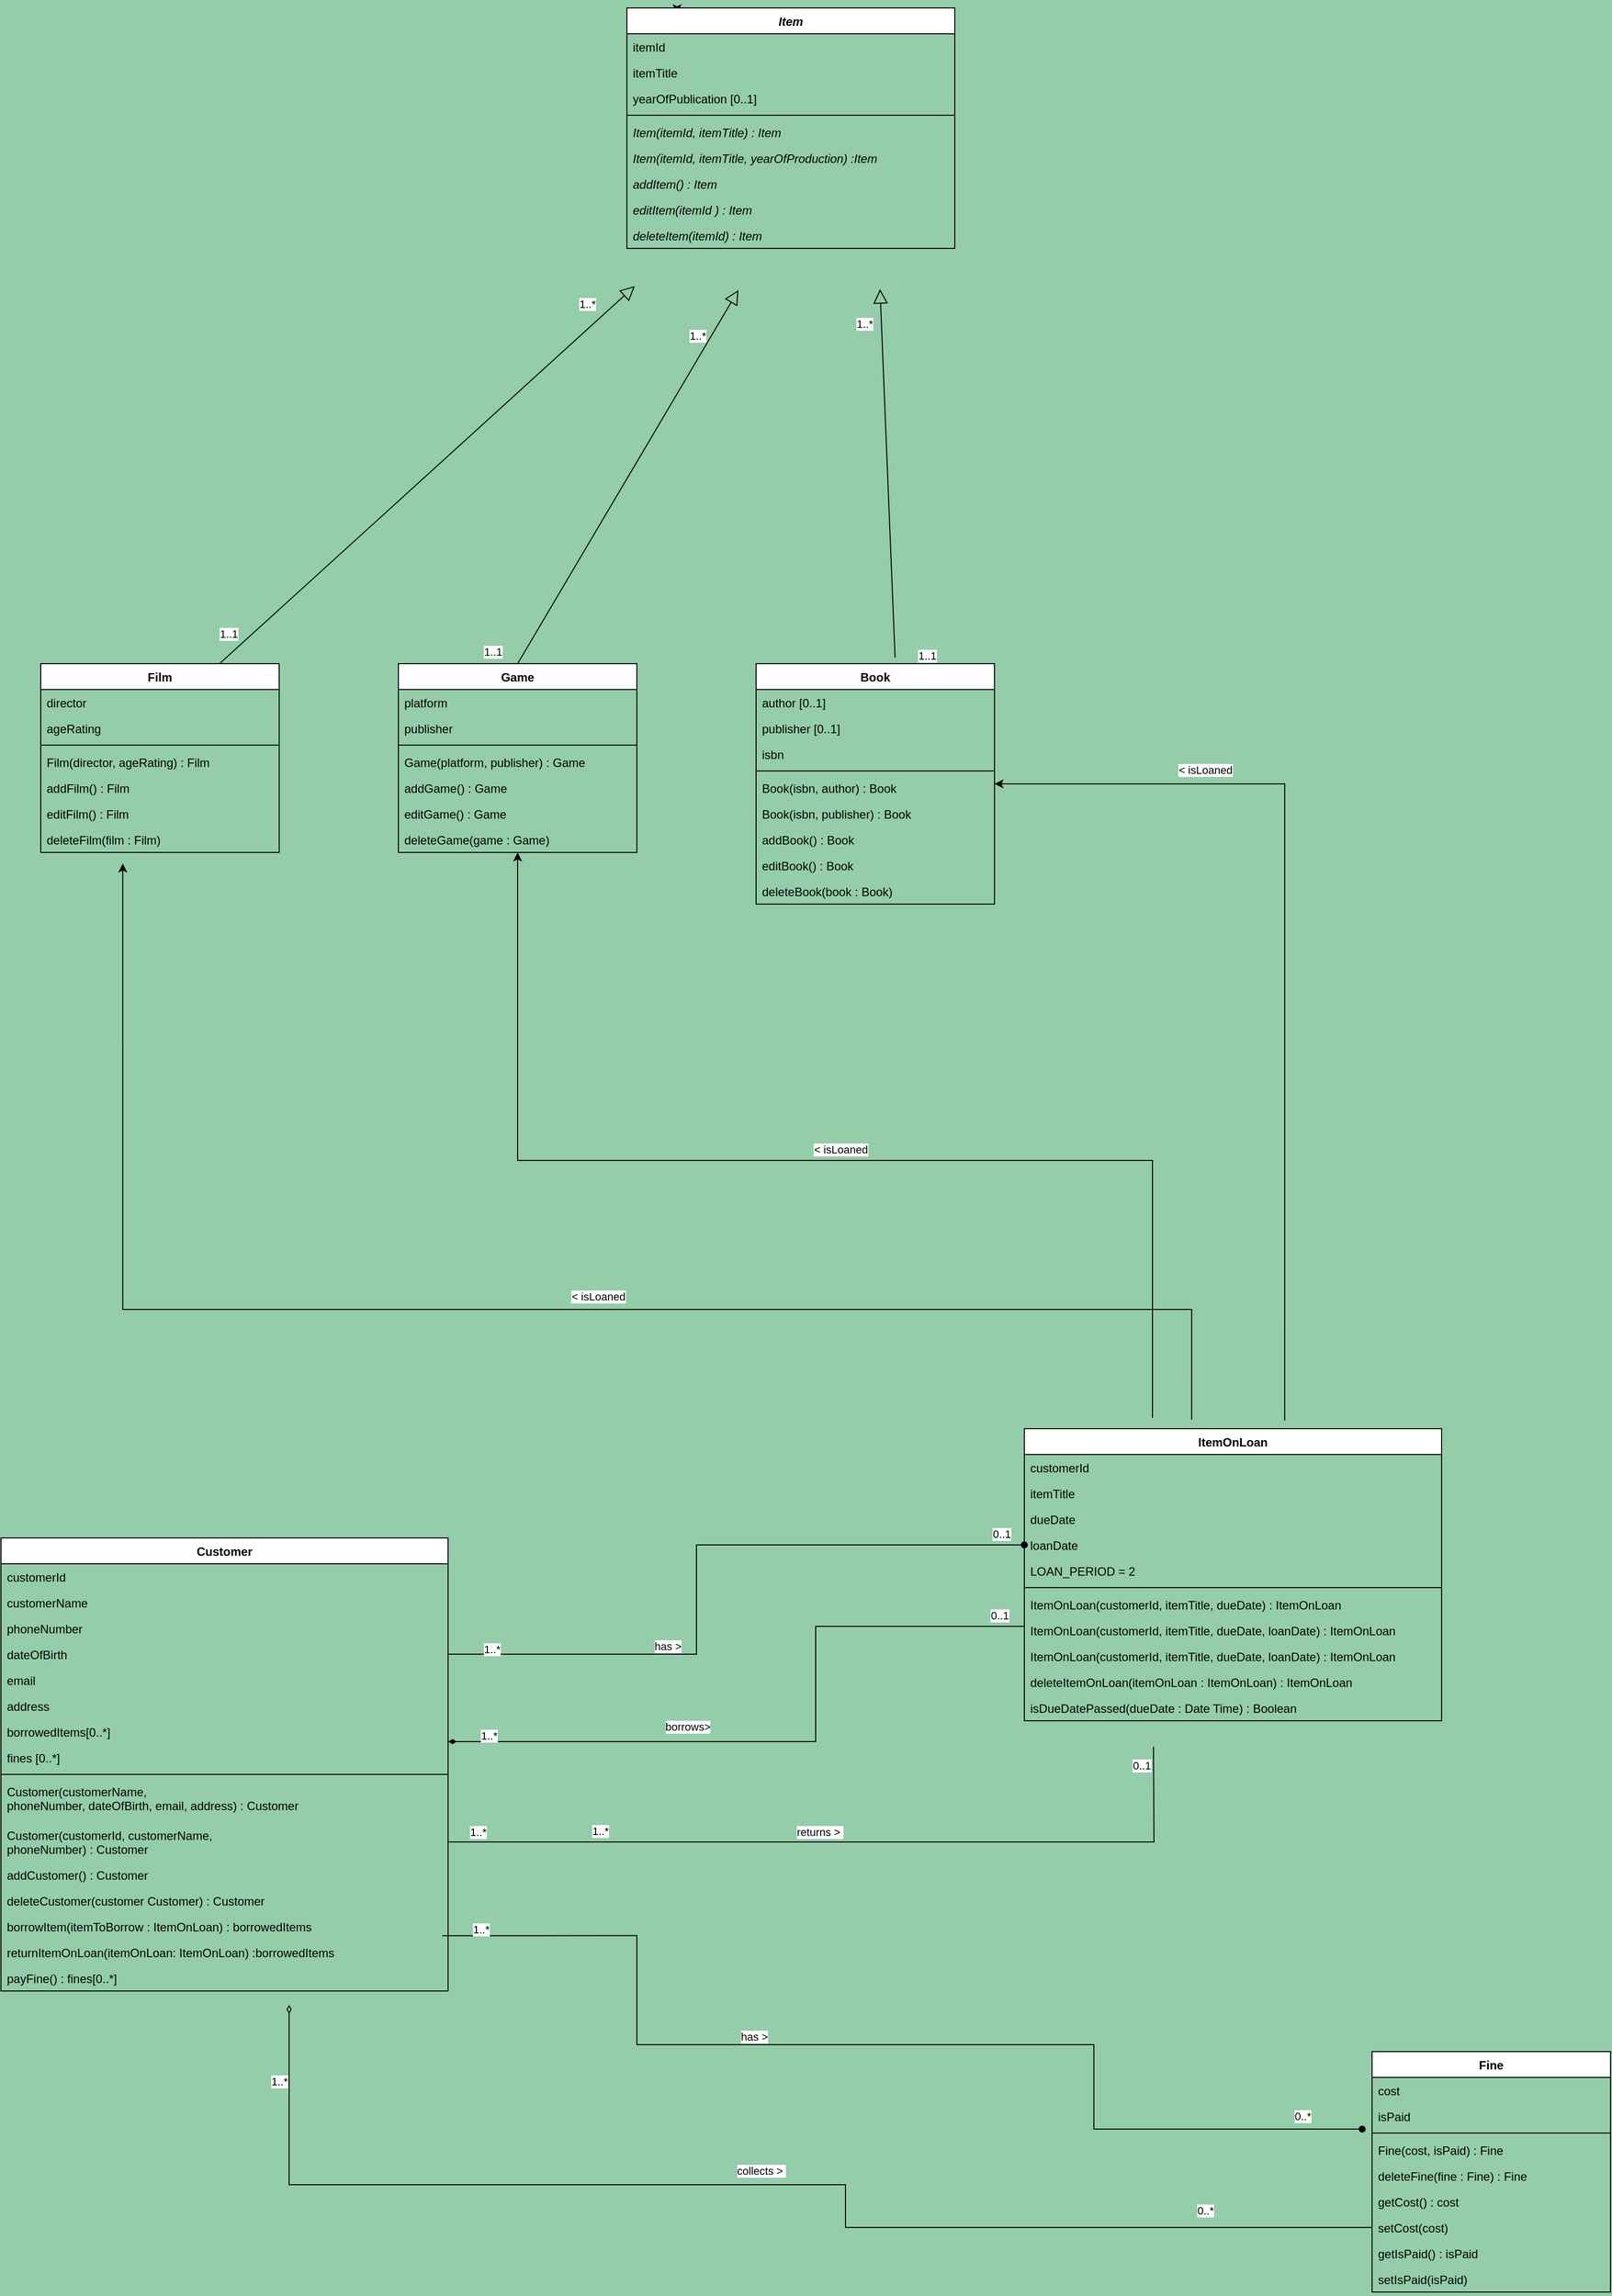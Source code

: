 <mxfile version="13.8.0" type="github"><diagram id="C5RBs43oDa-KdzZeNtuy" name="Page-1"><mxGraphModel dx="2619" dy="4323" grid="1" gridSize="10" guides="1" tooltips="1" connect="1" arrows="1" fold="1" page="1" pageScale="1" pageWidth="1169" pageHeight="827" background="#95CCA9" math="0" shadow="0"><root><mxCell id="WIyWlLk6GJQsqaUBKTNV-0"/><mxCell id="WIyWlLk6GJQsqaUBKTNV-1" parent="WIyWlLk6GJQsqaUBKTNV-0"/><mxCell id="OOa8Zx6JFRRjNTfHdb-P-46" style="edgeStyle=orthogonalEdgeStyle;rounded=0;orthogonalLoop=1;jettySize=auto;html=1;exitX=0.25;exitY=0;exitDx=0;exitDy=0;entryX=0.153;entryY=0.022;entryDx=0;entryDy=0;entryPerimeter=0;" parent="WIyWlLk6GJQsqaUBKTNV-1" source="OOa8Zx6JFRRjNTfHdb-P-38" target="OOa8Zx6JFRRjNTfHdb-P-38" edge="1"><mxGeometry relative="1" as="geometry"/></mxCell><mxCell id="OOa8Zx6JFRRjNTfHdb-P-123" style="edgeStyle=orthogonalEdgeStyle;rounded=0;orthogonalLoop=1;jettySize=auto;html=1;startArrow=none;startFill=0;endArrow=diamondThin;endFill=1;" parent="WIyWlLk6GJQsqaUBKTNV-1" source="OOa8Zx6JFRRjNTfHdb-P-61" edge="1"><mxGeometry relative="1" as="geometry"><Array as="points"><mxPoint x="-180" y="-1191"/><mxPoint x="-180" y="-1075"/></Array><mxPoint x="-550" y="-1075" as="targetPoint"/></mxGeometry></mxCell><mxCell id="OOa8Zx6JFRRjNTfHdb-P-129" value="1..*" style="edgeLabel;html=1;align=center;verticalAlign=middle;resizable=0;points=[];" parent="OOa8Zx6JFRRjNTfHdb-P-123" vertex="1" connectable="0"><mxGeometry x="0.882" y="-6" relative="1" as="geometry"><mxPoint as="offset"/></mxGeometry></mxCell><mxCell id="S5NBLpRcLbp1XvmpKD1v-24" value="borrows&amp;gt;" style="edgeLabel;html=1;align=center;verticalAlign=middle;resizable=0;points=[];" parent="OOa8Zx6JFRRjNTfHdb-P-123" vertex="1" connectable="0"><mxGeometry x="0.252" y="-15" relative="1" as="geometry"><mxPoint x="-20" as="offset"/></mxGeometry></mxCell><mxCell id="reEjAdABZrWmajp2sIy9-5" value="0..1" style="edgeLabel;html=1;align=center;verticalAlign=middle;resizable=0;points=[];" parent="OOa8Zx6JFRRjNTfHdb-P-123" vertex="1" connectable="0"><mxGeometry x="-0.931" y="-11" relative="1" as="geometry"><mxPoint x="-1" as="offset"/></mxGeometry></mxCell><mxCell id="OOa8Zx6JFRRjNTfHdb-P-124" style="edgeStyle=orthogonalEdgeStyle;rounded=0;orthogonalLoop=1;jettySize=auto;html=1;startArrow=none;startFill=0;endArrow=diamondThin;endFill=0;exitX=0;exitY=0.5;exitDx=0;exitDy=0;" parent="WIyWlLk6GJQsqaUBKTNV-1" edge="1"><mxGeometry relative="1" as="geometry"><Array as="points"><mxPoint x="-150" y="-586"/><mxPoint x="-150" y="-629"/></Array><mxPoint x="380" y="-586.0" as="sourcePoint"/><mxPoint x="-710" y="-810" as="targetPoint"/></mxGeometry></mxCell><mxCell id="OOa8Zx6JFRRjNTfHdb-P-125" value="0..*" style="edgeLabel;html=1;align=center;verticalAlign=middle;resizable=0;points=[];" parent="OOa8Zx6JFRRjNTfHdb-P-124" vertex="1" connectable="0"><mxGeometry x="-0.194" y="-117" relative="1" as="geometry"><mxPoint x="361.67" y="100" as="offset"/></mxGeometry></mxCell><mxCell id="OOa8Zx6JFRRjNTfHdb-P-130" value="1..*" style="edgeLabel;html=1;align=center;verticalAlign=middle;resizable=0;points=[];" parent="OOa8Zx6JFRRjNTfHdb-P-124" vertex="1" connectable="0"><mxGeometry x="0.868" y="-5" relative="1" as="geometry"><mxPoint x="-15" y="-10.14" as="offset"/></mxGeometry></mxCell><mxCell id="3IWa1ClItNDrsiEhTsQV-49" value="collects &amp;gt;&amp;nbsp;" style="edgeLabel;html=1;align=center;verticalAlign=middle;resizable=0;points=[];" parent="OOa8Zx6JFRRjNTfHdb-P-124" vertex="1" connectable="0"><mxGeometry x="0.045" y="-9" relative="1" as="geometry"><mxPoint x="28.57" y="-5" as="offset"/></mxGeometry></mxCell><mxCell id="OOa8Zx6JFRRjNTfHdb-P-164" style="edgeStyle=orthogonalEdgeStyle;rounded=0;orthogonalLoop=1;jettySize=auto;html=1;startArrow=oval;startFill=1;endArrow=none;endFill=0;" parent="WIyWlLk6GJQsqaUBKTNV-1" source="OOa8Zx6JFRRjNTfHdb-P-32" edge="1"><mxGeometry relative="1" as="geometry"><mxPoint x="-550" y="-1163" as="targetPoint"/><Array as="points"><mxPoint x="-300" y="-1273"/><mxPoint x="-300" y="-1163"/></Array></mxGeometry></mxCell><mxCell id="OOa8Zx6JFRRjNTfHdb-P-169" value="1..*" style="edgeLabel;html=1;align=center;verticalAlign=middle;resizable=0;points=[];" parent="OOa8Zx6JFRRjNTfHdb-P-164" vertex="1" connectable="0"><mxGeometry x="0.869" y="-5" relative="1" as="geometry"><mxPoint x="-1" as="offset"/></mxGeometry></mxCell><mxCell id="3IWa1ClItNDrsiEhTsQV-50" value="has &amp;gt;" style="edgeLabel;html=1;align=center;verticalAlign=middle;resizable=0;points=[];" parent="OOa8Zx6JFRRjNTfHdb-P-164" vertex="1" connectable="0"><mxGeometry x="0.36" y="-8" relative="1" as="geometry"><mxPoint as="offset"/></mxGeometry></mxCell><mxCell id="reEjAdABZrWmajp2sIy9-6" value="0..1" style="edgeLabel;html=1;align=center;verticalAlign=middle;resizable=0;points=[];" parent="OOa8Zx6JFRRjNTfHdb-P-164" vertex="1" connectable="0"><mxGeometry x="-0.935" y="-11" relative="1" as="geometry"><mxPoint x="-1" as="offset"/></mxGeometry></mxCell><mxCell id="OOa8Zx6JFRRjNTfHdb-P-166" style="edgeStyle=orthogonalEdgeStyle;rounded=0;orthogonalLoop=1;jettySize=auto;html=1;startArrow=oval;startFill=1;endArrow=none;endFill=0;entryX=0.987;entryY=-0.141;entryDx=0;entryDy=0;entryPerimeter=0;" parent="WIyWlLk6GJQsqaUBKTNV-1" edge="1" target="OOa8Zx6JFRRjNTfHdb-P-174"><mxGeometry relative="1" as="geometry"><mxPoint x="-550" y="-820" as="targetPoint"/><Array as="points"><mxPoint x="100" y="-685"/><mxPoint x="100" y="-770"/><mxPoint x="-360" y="-770"/><mxPoint x="-360" y="-880"/></Array><mxPoint x="370" y="-685" as="sourcePoint"/></mxGeometry></mxCell><mxCell id="OOa8Zx6JFRRjNTfHdb-P-167" value="0..*" style="edgeLabel;html=1;align=center;verticalAlign=middle;resizable=0;points=[];" parent="OOa8Zx6JFRRjNTfHdb-P-166" vertex="1" connectable="0"><mxGeometry x="-0.742" y="-3" relative="1" as="geometry"><mxPoint x="84.29" y="-10" as="offset"/></mxGeometry></mxCell><mxCell id="OOa8Zx6JFRRjNTfHdb-P-168" value="1..*" style="edgeLabel;html=1;align=center;verticalAlign=middle;resizable=0;points=[];" parent="OOa8Zx6JFRRjNTfHdb-P-166" vertex="1" connectable="0"><mxGeometry x="0.93" y="-7" relative="1" as="geometry"><mxPoint as="offset"/></mxGeometry></mxCell><mxCell id="3IWa1ClItNDrsiEhTsQV-48" value="has &amp;gt;" style="edgeLabel;html=1;align=center;verticalAlign=middle;resizable=0;points=[];" parent="OOa8Zx6JFRRjNTfHdb-P-166" vertex="1" connectable="0"><mxGeometry x="0.247" y="-8" relative="1" as="geometry"><mxPoint x="1" as="offset"/></mxGeometry></mxCell><mxCell id="S5NBLpRcLbp1XvmpKD1v-16" style="edgeStyle=orthogonalEdgeStyle;rounded=0;orthogonalLoop=1;jettySize=auto;html=1;entryX=0.624;entryY=-0.028;entryDx=0;entryDy=0;entryPerimeter=0;startArrow=classic;startFill=1;endArrow=none;endFill=0;" parent="WIyWlLk6GJQsqaUBKTNV-1" source="OOa8Zx6JFRRjNTfHdb-P-48" target="OOa8Zx6JFRRjNTfHdb-P-61" edge="1"><mxGeometry relative="1" as="geometry"/></mxCell><mxCell id="S5NBLpRcLbp1XvmpKD1v-23" value="&amp;lt; isLoaned" style="edgeLabel;html=1;align=center;verticalAlign=middle;resizable=0;points=[];" parent="S5NBLpRcLbp1XvmpKD1v-16" vertex="1" connectable="0"><mxGeometry x="-0.544" y="14" relative="1" as="geometry"><mxPoint x="-1" as="offset"/></mxGeometry></mxCell><mxCell id="OOa8Zx6JFRRjNTfHdb-P-48" value="Book" style="swimlane;fontStyle=1;align=center;verticalAlign=top;childLayout=stackLayout;horizontal=1;startSize=26;horizontalStack=0;resizeParent=1;resizeParentMax=0;resizeLast=0;collapsible=1;marginBottom=0;" parent="WIyWlLk6GJQsqaUBKTNV-1" vertex="1"><mxGeometry x="-240" y="-2160" width="240" height="242" as="geometry"/></mxCell><mxCell id="OOa8Zx6JFRRjNTfHdb-P-8" value="author [0..1]" style="text;strokeColor=none;fillColor=none;align=left;verticalAlign=top;spacingLeft=4;spacingRight=4;overflow=hidden;rotatable=0;points=[[0,0.5],[1,0.5]];portConstraint=eastwest;" parent="OOa8Zx6JFRRjNTfHdb-P-48" vertex="1"><mxGeometry y="26" width="240" height="26" as="geometry"/></mxCell><mxCell id="OOa8Zx6JFRRjNTfHdb-P-10" value="publisher [0..1]" style="text;strokeColor=none;fillColor=none;align=left;verticalAlign=top;spacingLeft=4;spacingRight=4;overflow=hidden;rotatable=0;points=[[0,0.5],[1,0.5]];portConstraint=eastwest;" parent="OOa8Zx6JFRRjNTfHdb-P-48" vertex="1"><mxGeometry y="52" width="240" height="26" as="geometry"/></mxCell><mxCell id="OOa8Zx6JFRRjNTfHdb-P-9" value="isbn" style="text;strokeColor=none;fillColor=none;align=left;verticalAlign=top;spacingLeft=4;spacingRight=4;overflow=hidden;rotatable=0;points=[[0,0.5],[1,0.5]];portConstraint=eastwest;" parent="OOa8Zx6JFRRjNTfHdb-P-48" vertex="1"><mxGeometry y="78" width="240" height="26" as="geometry"/></mxCell><mxCell id="OOa8Zx6JFRRjNTfHdb-P-50" value="" style="line;strokeWidth=1;fillColor=none;align=left;verticalAlign=middle;spacingTop=-1;spacingLeft=3;spacingRight=3;rotatable=0;labelPosition=right;points=[];portConstraint=eastwest;" parent="OOa8Zx6JFRRjNTfHdb-P-48" vertex="1"><mxGeometry y="104" width="240" height="8" as="geometry"/></mxCell><mxCell id="OOa8Zx6JFRRjNTfHdb-P-150" value="Book(isbn, author) : Book" style="text;strokeColor=none;fillColor=none;align=left;verticalAlign=top;spacingLeft=4;spacingRight=4;overflow=hidden;rotatable=0;points=[[0,0.5],[1,0.5]];portConstraint=eastwest;" parent="OOa8Zx6JFRRjNTfHdb-P-48" vertex="1"><mxGeometry y="112" width="240" height="26" as="geometry"/></mxCell><mxCell id="OOa8Zx6JFRRjNTfHdb-P-151" value="Book(isbn, publisher) : Book" style="text;strokeColor=none;fillColor=none;align=left;verticalAlign=top;spacingLeft=4;spacingRight=4;overflow=hidden;rotatable=0;points=[[0,0.5],[1,0.5]];portConstraint=eastwest;" parent="OOa8Zx6JFRRjNTfHdb-P-48" vertex="1"><mxGeometry y="138" width="240" height="26" as="geometry"/></mxCell><mxCell id="t2H_Y5Kgu8AQuPbzP4-B-9" value="addBook() : Book" style="text;strokeColor=none;fillColor=none;align=left;verticalAlign=top;spacingLeft=4;spacingRight=4;overflow=hidden;rotatable=0;points=[[0,0.5],[1,0.5]];portConstraint=eastwest;" parent="OOa8Zx6JFRRjNTfHdb-P-48" vertex="1"><mxGeometry y="164" width="240" height="26" as="geometry"/></mxCell><mxCell id="t2H_Y5Kgu8AQuPbzP4-B-6" value="editBook() : Book" style="text;strokeColor=none;fillColor=none;align=left;verticalAlign=top;spacingLeft=4;spacingRight=4;overflow=hidden;rotatable=0;points=[[0,0.5],[1,0.5]];portConstraint=eastwest;" parent="OOa8Zx6JFRRjNTfHdb-P-48" vertex="1"><mxGeometry y="190" width="240" height="26" as="geometry"/></mxCell><mxCell id="t2H_Y5Kgu8AQuPbzP4-B-8" value="deleteBook(book : Book)" style="text;strokeColor=none;fillColor=none;align=left;verticalAlign=top;spacingLeft=4;spacingRight=4;overflow=hidden;rotatable=0;points=[[0,0.5],[1,0.5]];portConstraint=eastwest;" parent="OOa8Zx6JFRRjNTfHdb-P-48" vertex="1"><mxGeometry y="216" width="240" height="26" as="geometry"/></mxCell><mxCell id="S5NBLpRcLbp1XvmpKD1v-15" style="edgeStyle=orthogonalEdgeStyle;rounded=0;orthogonalLoop=1;jettySize=auto;html=1;startArrow=classic;startFill=1;endArrow=none;endFill=0;" parent="WIyWlLk6GJQsqaUBKTNV-1" source="OOa8Zx6JFRRjNTfHdb-P-53" edge="1"><mxGeometry relative="1" as="geometry"><mxPoint x="159" y="-1401" as="targetPoint"/><Array as="points"><mxPoint x="-480" y="-1660"/><mxPoint x="159" y="-1660"/></Array></mxGeometry></mxCell><mxCell id="S5NBLpRcLbp1XvmpKD1v-22" value="&amp;lt; isLoaned" style="edgeLabel;html=1;align=center;verticalAlign=middle;resizable=0;points=[];" parent="S5NBLpRcLbp1XvmpKD1v-15" vertex="1" connectable="0"><mxGeometry x="0.053" y="11" relative="1" as="geometry"><mxPoint x="-1" as="offset"/></mxGeometry></mxCell><mxCell id="OOa8Zx6JFRRjNTfHdb-P-53" value="Game" style="swimlane;fontStyle=1;align=center;verticalAlign=top;childLayout=stackLayout;horizontal=1;startSize=26;horizontalStack=0;resizeParent=1;resizeParentMax=0;resizeLast=0;collapsible=1;marginBottom=0;" parent="WIyWlLk6GJQsqaUBKTNV-1" vertex="1"><mxGeometry x="-600" y="-2160" width="240" height="190" as="geometry"/></mxCell><mxCell id="OOa8Zx6JFRRjNTfHdb-P-12" value="platform" style="text;strokeColor=none;fillColor=none;align=left;verticalAlign=top;spacingLeft=4;spacingRight=4;overflow=hidden;rotatable=0;points=[[0,0.5],[1,0.5]];portConstraint=eastwest;" parent="OOa8Zx6JFRRjNTfHdb-P-53" vertex="1"><mxGeometry y="26" width="240" height="26" as="geometry"/></mxCell><mxCell id="OOa8Zx6JFRRjNTfHdb-P-13" value="publisher" style="text;strokeColor=none;fillColor=none;align=left;verticalAlign=top;spacingLeft=4;spacingRight=4;overflow=hidden;rotatable=0;points=[[0,0.5],[1,0.5]];portConstraint=eastwest;" parent="OOa8Zx6JFRRjNTfHdb-P-53" vertex="1"><mxGeometry y="52" width="240" height="26" as="geometry"/></mxCell><mxCell id="OOa8Zx6JFRRjNTfHdb-P-55" value="" style="line;strokeWidth=1;fillColor=none;align=left;verticalAlign=middle;spacingTop=-1;spacingLeft=3;spacingRight=3;rotatable=0;labelPosition=right;points=[];portConstraint=eastwest;" parent="OOa8Zx6JFRRjNTfHdb-P-53" vertex="1"><mxGeometry y="78" width="240" height="8" as="geometry"/></mxCell><mxCell id="OOa8Zx6JFRRjNTfHdb-P-152" value="Game(platform, publisher) : Game" style="text;strokeColor=none;fillColor=none;align=left;verticalAlign=top;spacingLeft=4;spacingRight=4;overflow=hidden;rotatable=0;points=[[0,0.5],[1,0.5]];portConstraint=eastwest;" parent="OOa8Zx6JFRRjNTfHdb-P-53" vertex="1"><mxGeometry y="86" width="240" height="26" as="geometry"/></mxCell><mxCell id="t2H_Y5Kgu8AQuPbzP4-B-12" value="addGame() : Game" style="text;strokeColor=none;fillColor=none;align=left;verticalAlign=top;spacingLeft=4;spacingRight=4;overflow=hidden;rotatable=0;points=[[0,0.5],[1,0.5]];portConstraint=eastwest;" parent="OOa8Zx6JFRRjNTfHdb-P-53" vertex="1"><mxGeometry y="112" width="240" height="26" as="geometry"/></mxCell><mxCell id="t2H_Y5Kgu8AQuPbzP4-B-11" value="editGame() : Game" style="text;strokeColor=none;fillColor=none;align=left;verticalAlign=top;spacingLeft=4;spacingRight=4;overflow=hidden;rotatable=0;points=[[0,0.5],[1,0.5]];portConstraint=eastwest;" parent="OOa8Zx6JFRRjNTfHdb-P-53" vertex="1"><mxGeometry y="138" width="240" height="26" as="geometry"/></mxCell><mxCell id="3IWa1ClItNDrsiEhTsQV-0" value="deleteGame(game : Game)" style="text;strokeColor=none;fillColor=none;align=left;verticalAlign=top;spacingLeft=4;spacingRight=4;overflow=hidden;rotatable=0;points=[[0,0.5],[1,0.5]];portConstraint=eastwest;" parent="OOa8Zx6JFRRjNTfHdb-P-53" vertex="1"><mxGeometry y="164" width="240" height="26" as="geometry"/></mxCell><mxCell id="OOa8Zx6JFRRjNTfHdb-P-57" value="Film" style="swimlane;fontStyle=1;align=center;verticalAlign=top;childLayout=stackLayout;horizontal=1;startSize=26;horizontalStack=0;resizeParent=1;resizeParentMax=0;resizeLast=0;collapsible=1;marginBottom=0;" parent="WIyWlLk6GJQsqaUBKTNV-1" vertex="1"><mxGeometry x="-960" y="-2160" width="240" height="190" as="geometry"/></mxCell><mxCell id="OOa8Zx6JFRRjNTfHdb-P-17" value="director" style="text;strokeColor=none;fillColor=none;align=left;verticalAlign=top;spacingLeft=4;spacingRight=4;overflow=hidden;rotatable=0;points=[[0,0.5],[1,0.5]];portConstraint=eastwest;" parent="OOa8Zx6JFRRjNTfHdb-P-57" vertex="1"><mxGeometry y="26" width="240" height="26" as="geometry"/></mxCell><mxCell id="OOa8Zx6JFRRjNTfHdb-P-16" value="ageRating" style="text;strokeColor=none;fillColor=none;align=left;verticalAlign=top;spacingLeft=4;spacingRight=4;overflow=hidden;rotatable=0;points=[[0,0.5],[1,0.5]];portConstraint=eastwest;" parent="OOa8Zx6JFRRjNTfHdb-P-57" vertex="1"><mxGeometry y="52" width="240" height="26" as="geometry"/></mxCell><mxCell id="OOa8Zx6JFRRjNTfHdb-P-59" value="" style="line;strokeWidth=1;fillColor=none;align=left;verticalAlign=middle;spacingTop=-1;spacingLeft=3;spacingRight=3;rotatable=0;labelPosition=right;points=[];portConstraint=eastwest;" parent="OOa8Zx6JFRRjNTfHdb-P-57" vertex="1"><mxGeometry y="78" width="240" height="8" as="geometry"/></mxCell><mxCell id="OOa8Zx6JFRRjNTfHdb-P-153" value="Film(director, ageRating) : Film" style="text;strokeColor=none;fillColor=none;align=left;verticalAlign=top;spacingLeft=4;spacingRight=4;overflow=hidden;rotatable=0;points=[[0,0.5],[1,0.5]];portConstraint=eastwest;" parent="OOa8Zx6JFRRjNTfHdb-P-57" vertex="1"><mxGeometry y="86" width="240" height="26" as="geometry"/></mxCell><mxCell id="t2H_Y5Kgu8AQuPbzP4-B-14" value="addFilm() : Film" style="text;strokeColor=none;fillColor=none;align=left;verticalAlign=top;spacingLeft=4;spacingRight=4;overflow=hidden;rotatable=0;points=[[0,0.5],[1,0.5]];portConstraint=eastwest;" parent="OOa8Zx6JFRRjNTfHdb-P-57" vertex="1"><mxGeometry y="112" width="240" height="26" as="geometry"/></mxCell><mxCell id="t2H_Y5Kgu8AQuPbzP4-B-13" value="editFilm() : Film" style="text;strokeColor=none;fillColor=none;align=left;verticalAlign=top;spacingLeft=4;spacingRight=4;overflow=hidden;rotatable=0;points=[[0,0.5],[1,0.5]];portConstraint=eastwest;" parent="OOa8Zx6JFRRjNTfHdb-P-57" vertex="1"><mxGeometry y="138" width="240" height="26" as="geometry"/></mxCell><mxCell id="t2H_Y5Kgu8AQuPbzP4-B-10" value="deleteFilm(film : Film)" style="text;strokeColor=none;fillColor=none;align=left;verticalAlign=top;spacingLeft=4;spacingRight=4;overflow=hidden;rotatable=0;points=[[0,0.5],[1,0.5]];portConstraint=eastwest;" parent="OOa8Zx6JFRRjNTfHdb-P-57" vertex="1"><mxGeometry y="164" width="240" height="26" as="geometry"/></mxCell><mxCell id="3IWa1ClItNDrsiEhTsQV-11" value="1..1" style="edgeLabel;html=1;align=center;verticalAlign=middle;resizable=0;points=[];" parent="WIyWlLk6GJQsqaUBKTNV-1" vertex="1" connectable="0"><mxGeometry x="-844" y="-2166.667" as="geometry"><mxPoint x="339" y="-6" as="offset"/></mxGeometry></mxCell><mxCell id="3IWa1ClItNDrsiEhTsQV-12" value="1..1" style="edgeLabel;html=1;align=center;verticalAlign=middle;resizable=0;points=[];" parent="WIyWlLk6GJQsqaUBKTNV-1" vertex="1" connectable="0"><mxGeometry x="-834" y="-2156.667" as="geometry"><mxPoint x="766" y="-12" as="offset"/></mxGeometry></mxCell><mxCell id="OOa8Zx6JFRRjNTfHdb-P-38" value="Item" style="swimlane;fontStyle=3;align=center;verticalAlign=top;childLayout=stackLayout;horizontal=1;startSize=26;horizontalStack=0;resizeParent=1;resizeParentMax=0;resizeLast=0;collapsible=1;marginBottom=0;" parent="WIyWlLk6GJQsqaUBKTNV-1" vertex="1"><mxGeometry x="-370" y="-2820" width="330" height="242" as="geometry"/></mxCell><mxCell id="OOa8Zx6JFRRjNTfHdb-P-47" value="itemId" style="text;strokeColor=none;fillColor=none;align=left;verticalAlign=top;spacingLeft=4;spacingRight=4;overflow=hidden;rotatable=0;points=[[0,0.5],[1,0.5]];portConstraint=eastwest;" parent="OOa8Zx6JFRRjNTfHdb-P-38" vertex="1"><mxGeometry y="26" width="330" height="26" as="geometry"/></mxCell><mxCell id="OOa8Zx6JFRRjNTfHdb-P-5" value="itemTitle" style="text;strokeColor=none;fillColor=none;align=left;verticalAlign=top;spacingLeft=4;spacingRight=4;overflow=hidden;rotatable=0;points=[[0,0.5],[1,0.5]];portConstraint=eastwest;" parent="OOa8Zx6JFRRjNTfHdb-P-38" vertex="1"><mxGeometry y="52" width="330" height="26" as="geometry"/></mxCell><mxCell id="OOa8Zx6JFRRjNTfHdb-P-6" value="yearOfPublication [0..1]" style="text;strokeColor=none;fillColor=none;align=left;verticalAlign=top;spacingLeft=4;spacingRight=4;overflow=hidden;rotatable=0;points=[[0,0.5],[1,0.5]];portConstraint=eastwest;" parent="OOa8Zx6JFRRjNTfHdb-P-38" vertex="1"><mxGeometry y="78" width="330" height="26" as="geometry"/></mxCell><mxCell id="OOa8Zx6JFRRjNTfHdb-P-40" value="" style="line;strokeWidth=1;fillColor=none;align=left;verticalAlign=middle;spacingTop=-1;spacingLeft=3;spacingRight=3;rotatable=0;labelPosition=right;points=[];portConstraint=eastwest;" parent="OOa8Zx6JFRRjNTfHdb-P-38" vertex="1"><mxGeometry y="104" width="330" height="8" as="geometry"/></mxCell><mxCell id="OOa8Zx6JFRRjNTfHdb-P-149" value="Item(itemId, itemTitle) : Item" style="text;strokeColor=none;fillColor=none;align=left;verticalAlign=top;spacingLeft=4;spacingRight=4;overflow=hidden;rotatable=0;points=[[0,0.5],[1,0.5]];portConstraint=eastwest;fontStyle=2" parent="OOa8Zx6JFRRjNTfHdb-P-38" vertex="1"><mxGeometry y="112" width="330" height="26" as="geometry"/></mxCell><mxCell id="3IWa1ClItNDrsiEhTsQV-51" value="Item(itemId, itemTitle, yearOfProduction) :Item" style="text;strokeColor=none;fillColor=none;align=left;verticalAlign=top;spacingLeft=4;spacingRight=4;overflow=hidden;rotatable=0;points=[[0,0.5],[1,0.5]];portConstraint=eastwest;fontStyle=2" parent="OOa8Zx6JFRRjNTfHdb-P-38" vertex="1"><mxGeometry y="138" width="330" height="26" as="geometry"/></mxCell><mxCell id="t2H_Y5Kgu8AQuPbzP4-B-3" value="addItem() : Item" style="text;strokeColor=none;fillColor=none;align=left;verticalAlign=top;spacingLeft=4;spacingRight=4;overflow=hidden;rotatable=0;points=[[0,0.5],[1,0.5]];portConstraint=eastwest;fontStyle=2" parent="OOa8Zx6JFRRjNTfHdb-P-38" vertex="1"><mxGeometry y="164" width="330" height="26" as="geometry"/></mxCell><mxCell id="t2H_Y5Kgu8AQuPbzP4-B-4" value="editItem(itemId ) : Item" style="text;strokeColor=none;fillColor=none;align=left;verticalAlign=top;spacingLeft=4;spacingRight=4;overflow=hidden;rotatable=0;points=[[0,0.5],[1,0.5]];portConstraint=eastwest;fontStyle=2" parent="OOa8Zx6JFRRjNTfHdb-P-38" vertex="1"><mxGeometry y="190" width="330" height="26" as="geometry"/></mxCell><mxCell id="OOa8Zx6JFRRjNTfHdb-P-159" value="deleteItem(itemId) : Item" style="text;strokeColor=none;fillColor=none;align=left;verticalAlign=top;spacingLeft=4;spacingRight=4;overflow=hidden;rotatable=0;points=[[0,0.5],[1,0.5]];portConstraint=eastwest;fontStyle=2" parent="OOa8Zx6JFRRjNTfHdb-P-38" vertex="1"><mxGeometry y="216" width="330" height="26" as="geometry"/></mxCell><mxCell id="3IWa1ClItNDrsiEhTsQV-39" value="" style="endArrow=block;endFill=0;endSize=12;html=1;entryX=0.024;entryY=1.462;entryDx=0;entryDy=0;entryPerimeter=0;" parent="WIyWlLk6GJQsqaUBKTNV-1" edge="1"><mxGeometry width="160" relative="1" as="geometry"><mxPoint x="-780" y="-2160" as="sourcePoint"/><mxPoint x="-362.08" y="-2539.988" as="targetPoint"/></mxGeometry></mxCell><mxCell id="3IWa1ClItNDrsiEhTsQV-40" value="1..1" style="edgeLabel;html=1;align=center;verticalAlign=middle;resizable=0;points=[];" parent="3IWa1ClItNDrsiEhTsQV-39" vertex="1" connectable="0"><mxGeometry x="-0.909" y="16" relative="1" as="geometry"><mxPoint x="1" y="-1" as="offset"/></mxGeometry></mxCell><mxCell id="S5NBLpRcLbp1XvmpKD1v-26" value="1..*" style="edgeLabel;html=1;align=center;verticalAlign=middle;resizable=0;points=[];" parent="3IWa1ClItNDrsiEhTsQV-39" vertex="1" connectable="0"><mxGeometry x="0.831" y="19" relative="1" as="geometry"><mxPoint as="offset"/></mxGeometry></mxCell><mxCell id="3IWa1ClItNDrsiEhTsQV-42" value="" style="endArrow=block;endFill=0;endSize=12;html=1;exitX=0.5;exitY=0;exitDx=0;exitDy=0;entryX=0.34;entryY=1.615;entryDx=0;entryDy=0;entryPerimeter=0;" parent="WIyWlLk6GJQsqaUBKTNV-1" source="OOa8Zx6JFRRjNTfHdb-P-53" edge="1"><mxGeometry width="160" relative="1" as="geometry"><mxPoint x="-260" y="-2130" as="sourcePoint"/><mxPoint x="-257.8" y="-2536.01" as="targetPoint"/></mxGeometry></mxCell><mxCell id="S5NBLpRcLbp1XvmpKD1v-28" value="1..*" style="edgeLabel;html=1;align=center;verticalAlign=middle;resizable=0;points=[];" parent="3IWa1ClItNDrsiEhTsQV-42" vertex="1" connectable="0"><mxGeometry x="0.723" y="12" relative="1" as="geometry"><mxPoint as="offset"/></mxGeometry></mxCell><mxCell id="3IWa1ClItNDrsiEhTsQV-43" value="" style="endArrow=block;endFill=0;endSize=12;html=1;exitX=0.583;exitY=-0.025;exitDx=0;exitDy=0;exitPerimeter=0;entryX=0.772;entryY=1.577;entryDx=0;entryDy=0;entryPerimeter=0;" parent="WIyWlLk6GJQsqaUBKTNV-1" source="OOa8Zx6JFRRjNTfHdb-P-48" edge="1"><mxGeometry width="160" relative="1" as="geometry"><mxPoint x="-260" y="-2130" as="sourcePoint"/><mxPoint x="-115.24" y="-2536.998" as="targetPoint"/></mxGeometry></mxCell><mxCell id="3IWa1ClItNDrsiEhTsQV-44" value="1..*" style="edgeLabel;html=1;align=center;verticalAlign=middle;resizable=0;points=[];" parent="3IWa1ClItNDrsiEhTsQV-43" vertex="1" connectable="0"><mxGeometry x="0.818" y="17" relative="1" as="geometry"><mxPoint as="offset"/></mxGeometry></mxCell><mxCell id="S5NBLpRcLbp1XvmpKD1v-12" style="edgeStyle=orthogonalEdgeStyle;rounded=0;orthogonalLoop=1;jettySize=auto;html=1;startArrow=none;startFill=0;endArrow=classic;endFill=1;exitX=0.401;exitY=-0.031;exitDx=0;exitDy=0;exitPerimeter=0;entryX=0.344;entryY=1.429;entryDx=0;entryDy=0;entryPerimeter=0;" parent="WIyWlLk6GJQsqaUBKTNV-1" source="OOa8Zx6JFRRjNTfHdb-P-61" edge="1" target="t2H_Y5Kgu8AQuPbzP4-B-10"><mxGeometry relative="1" as="geometry"><mxPoint x="-876" y="-1860" as="targetPoint"/><Array as="points"><mxPoint x="198" y="-1510"/><mxPoint x="-877" y="-1510"/></Array></mxGeometry></mxCell><mxCell id="S5NBLpRcLbp1XvmpKD1v-21" value="&amp;lt; isLoaned" style="edgeLabel;html=1;align=center;verticalAlign=middle;resizable=0;points=[];" parent="S5NBLpRcLbp1XvmpKD1v-12" vertex="1" connectable="0"><mxGeometry x="-0.133" y="-13" relative="1" as="geometry"><mxPoint as="offset"/></mxGeometry></mxCell><mxCell id="OOa8Zx6JFRRjNTfHdb-P-61" value="ItemOnLoan" style="swimlane;fontStyle=1;align=center;verticalAlign=top;childLayout=stackLayout;horizontal=1;startSize=26;horizontalStack=0;resizeParent=1;resizeParentMax=0;resizeLast=0;collapsible=1;marginBottom=0;" parent="WIyWlLk6GJQsqaUBKTNV-1" vertex="1"><mxGeometry x="30" y="-1390" width="420" height="294" as="geometry"/></mxCell><mxCell id="OOa8Zx6JFRRjNTfHdb-P-29" value="customerId" style="text;strokeColor=none;fillColor=none;align=left;verticalAlign=top;spacingLeft=4;spacingRight=4;overflow=hidden;rotatable=0;points=[[0,0.5],[1,0.5]];portConstraint=eastwest;" parent="OOa8Zx6JFRRjNTfHdb-P-61" vertex="1"><mxGeometry y="26" width="420" height="26" as="geometry"/></mxCell><mxCell id="OOa8Zx6JFRRjNTfHdb-P-30" value="itemTitle" style="text;strokeColor=none;fillColor=none;align=left;verticalAlign=top;spacingLeft=4;spacingRight=4;overflow=hidden;rotatable=0;points=[[0,0.5],[1,0.5]];portConstraint=eastwest;" parent="OOa8Zx6JFRRjNTfHdb-P-61" vertex="1"><mxGeometry y="52" width="420" height="26" as="geometry"/></mxCell><mxCell id="OOa8Zx6JFRRjNTfHdb-P-31" value="dueDate" style="text;strokeColor=none;fillColor=none;align=left;verticalAlign=top;spacingLeft=4;spacingRight=4;overflow=hidden;rotatable=0;points=[[0,0.5],[1,0.5]];portConstraint=eastwest;" parent="OOa8Zx6JFRRjNTfHdb-P-61" vertex="1"><mxGeometry y="78" width="420" height="26" as="geometry"/></mxCell><mxCell id="OOa8Zx6JFRRjNTfHdb-P-32" value="loanDate" style="text;strokeColor=none;fillColor=none;align=left;verticalAlign=top;spacingLeft=4;spacingRight=4;overflow=hidden;rotatable=0;points=[[0,0.5],[1,0.5]];portConstraint=eastwest;" parent="OOa8Zx6JFRRjNTfHdb-P-61" vertex="1"><mxGeometry y="104" width="420" height="26" as="geometry"/></mxCell><mxCell id="S5NBLpRcLbp1XvmpKD1v-35" value="LOAN_PERIOD = 2" style="text;strokeColor=none;fillColor=none;align=left;verticalAlign=top;spacingLeft=4;spacingRight=4;overflow=hidden;rotatable=0;points=[[0,0.5],[1,0.5]];portConstraint=eastwest;" parent="OOa8Zx6JFRRjNTfHdb-P-61" vertex="1"><mxGeometry y="130" width="420" height="26" as="geometry"/></mxCell><mxCell id="OOa8Zx6JFRRjNTfHdb-P-63" value="" style="line;strokeWidth=1;fillColor=none;align=left;verticalAlign=middle;spacingTop=-1;spacingLeft=3;spacingRight=3;rotatable=0;labelPosition=right;points=[];portConstraint=eastwest;" parent="OOa8Zx6JFRRjNTfHdb-P-61" vertex="1"><mxGeometry y="156" width="420" height="8" as="geometry"/></mxCell><mxCell id="OOa8Zx6JFRRjNTfHdb-P-155" value="ItemOnLoan(customerId, itemTitle, dueDate) : ItemOnLoan" style="text;strokeColor=none;fillColor=none;align=left;verticalAlign=top;spacingLeft=4;spacingRight=4;overflow=hidden;rotatable=0;points=[[0,0.5],[1,0.5]];portConstraint=eastwest;" parent="OOa8Zx6JFRRjNTfHdb-P-61" vertex="1"><mxGeometry y="164" width="420" height="26" as="geometry"/></mxCell><mxCell id="reEjAdABZrWmajp2sIy9-4" value="ItemOnLoan(customerId, itemTitle, dueDate, loanDate) : ItemOnLoan" style="text;strokeColor=none;fillColor=none;align=left;verticalAlign=top;spacingLeft=4;spacingRight=4;overflow=hidden;rotatable=0;points=[[0,0.5],[1,0.5]];portConstraint=eastwest;" parent="OOa8Zx6JFRRjNTfHdb-P-61" vertex="1"><mxGeometry y="190" width="420" height="26" as="geometry"/></mxCell><mxCell id="OOa8Zx6JFRRjNTfHdb-P-154" value="ItemOnLoan(customerId, itemTitle, dueDate, loanDate) : ItemOnLoan" style="text;strokeColor=none;fillColor=none;align=left;verticalAlign=top;spacingLeft=4;spacingRight=4;overflow=hidden;rotatable=0;points=[[0,0.5],[1,0.5]];portConstraint=eastwest;" parent="OOa8Zx6JFRRjNTfHdb-P-61" vertex="1"><mxGeometry y="216" width="420" height="26" as="geometry"/></mxCell><mxCell id="OOa8Zx6JFRRjNTfHdb-P-161" value="deleteItemOnLoan(itemOnLoan : ItemOnLoan) : ItemOnLoan" style="text;strokeColor=none;fillColor=none;align=left;verticalAlign=top;spacingLeft=4;spacingRight=4;overflow=hidden;rotatable=0;points=[[0,0.5],[1,0.5]];portConstraint=eastwest;" parent="OOa8Zx6JFRRjNTfHdb-P-61" vertex="1"><mxGeometry y="242" width="420" height="26" as="geometry"/></mxCell><mxCell id="t2H_Y5Kgu8AQuPbzP4-B-1" value="isDueDatePassed(dueDate : Date Time) : Boolean" style="text;strokeColor=none;fillColor=none;align=left;verticalAlign=top;spacingLeft=4;spacingRight=4;overflow=hidden;rotatable=0;points=[[0,0.5],[1,0.5]];portConstraint=eastwest;" parent="OOa8Zx6JFRRjNTfHdb-P-61" vertex="1"><mxGeometry y="268" width="420" height="26" as="geometry"/></mxCell><mxCell id="OOa8Zx6JFRRjNTfHdb-P-42" value="Customer" style="swimlane;fontStyle=1;align=center;verticalAlign=top;childLayout=stackLayout;horizontal=1;startSize=26;horizontalStack=0;resizeParent=1;resizeParentMax=0;resizeLast=0;collapsible=1;marginBottom=0;" parent="WIyWlLk6GJQsqaUBKTNV-1" vertex="1"><mxGeometry x="-1000" y="-1280" width="450" height="456" as="geometry"/></mxCell><mxCell id="OOa8Zx6JFRRjNTfHdb-P-20" value="customerId" style="text;strokeColor=none;fillColor=none;align=left;verticalAlign=top;spacingLeft=4;spacingRight=4;overflow=hidden;rotatable=0;points=[[0,0.5],[1,0.5]];portConstraint=eastwest;" parent="OOa8Zx6JFRRjNTfHdb-P-42" vertex="1"><mxGeometry y="26" width="450" height="26" as="geometry"/></mxCell><mxCell id="OOa8Zx6JFRRjNTfHdb-P-21" value="customerName" style="text;strokeColor=none;fillColor=none;align=left;verticalAlign=top;spacingLeft=4;spacingRight=4;overflow=hidden;rotatable=0;points=[[0,0.5],[1,0.5]];portConstraint=eastwest;" parent="OOa8Zx6JFRRjNTfHdb-P-42" vertex="1"><mxGeometry y="52" width="450" height="26" as="geometry"/></mxCell><mxCell id="OOa8Zx6JFRRjNTfHdb-P-22" value="phoneNumber" style="text;strokeColor=none;fillColor=none;align=left;verticalAlign=top;spacingLeft=4;spacingRight=4;overflow=hidden;rotatable=0;points=[[0,0.5],[1,0.5]];portConstraint=eastwest;" parent="OOa8Zx6JFRRjNTfHdb-P-42" vertex="1"><mxGeometry y="78" width="450" height="26" as="geometry"/></mxCell><mxCell id="OOa8Zx6JFRRjNTfHdb-P-24" value="dateOfBirth" style="text;strokeColor=none;fillColor=none;align=left;verticalAlign=top;spacingLeft=4;spacingRight=4;overflow=hidden;rotatable=0;points=[[0,0.5],[1,0.5]];portConstraint=eastwest;" parent="OOa8Zx6JFRRjNTfHdb-P-42" vertex="1"><mxGeometry y="104" width="450" height="26" as="geometry"/></mxCell><mxCell id="OOa8Zx6JFRRjNTfHdb-P-26" value="email" style="text;strokeColor=none;fillColor=none;align=left;verticalAlign=top;spacingLeft=4;spacingRight=4;overflow=hidden;rotatable=0;points=[[0,0.5],[1,0.5]];portConstraint=eastwest;" parent="OOa8Zx6JFRRjNTfHdb-P-42" vertex="1"><mxGeometry y="130" width="450" height="26" as="geometry"/></mxCell><mxCell id="OOa8Zx6JFRRjNTfHdb-P-25" value="address" style="text;strokeColor=none;fillColor=none;align=left;verticalAlign=top;spacingLeft=4;spacingRight=4;overflow=hidden;rotatable=0;points=[[0,0.5],[1,0.5]];portConstraint=eastwest;" parent="OOa8Zx6JFRRjNTfHdb-P-42" vertex="1"><mxGeometry y="156" width="450" height="26" as="geometry"/></mxCell><mxCell id="S5NBLpRcLbp1XvmpKD1v-0" value="borrowedItems[0..*]" style="text;strokeColor=none;fillColor=none;align=left;verticalAlign=top;spacingLeft=4;spacingRight=4;overflow=hidden;rotatable=0;points=[[0,0.5],[1,0.5]];portConstraint=eastwest;" parent="OOa8Zx6JFRRjNTfHdb-P-42" vertex="1"><mxGeometry y="182" width="450" height="26" as="geometry"/></mxCell><mxCell id="OOa8Zx6JFRRjNTfHdb-P-27" value="fines [0..*]" style="text;strokeColor=none;fillColor=none;align=left;verticalAlign=top;spacingLeft=4;spacingRight=4;overflow=hidden;rotatable=0;points=[[0,0.5],[1,0.5]];portConstraint=eastwest;" parent="OOa8Zx6JFRRjNTfHdb-P-42" vertex="1"><mxGeometry y="208" width="450" height="26" as="geometry"/></mxCell><mxCell id="OOa8Zx6JFRRjNTfHdb-P-44" value="" style="line;strokeWidth=1;fillColor=none;align=left;verticalAlign=middle;spacingTop=-1;spacingLeft=3;spacingRight=3;rotatable=0;labelPosition=right;points=[];portConstraint=eastwest;" parent="OOa8Zx6JFRRjNTfHdb-P-42" vertex="1"><mxGeometry y="234" width="450" height="8" as="geometry"/></mxCell><mxCell id="OOa8Zx6JFRRjNTfHdb-P-147" value="Customer(customerName,&#10;phoneNumber, dateOfBirth, email, address) : Customer" style="text;strokeColor=none;fillColor=none;align=left;verticalAlign=top;spacingLeft=4;spacingRight=4;overflow=hidden;rotatable=0;points=[[0,0.5],[1,0.5]];portConstraint=eastwest;" parent="OOa8Zx6JFRRjNTfHdb-P-42" vertex="1"><mxGeometry y="242" width="450" height="44" as="geometry"/></mxCell><mxCell id="OOa8Zx6JFRRjNTfHdb-P-148" value="Customer(customerId, customerName, &#10;phoneNumber) : Customer" style="text;strokeColor=none;fillColor=none;align=left;verticalAlign=top;spacingLeft=4;spacingRight=4;overflow=hidden;rotatable=0;points=[[0,0.5],[1,0.5]];portConstraint=eastwest;" parent="OOa8Zx6JFRRjNTfHdb-P-42" vertex="1"><mxGeometry y="286" width="450" height="40" as="geometry"/></mxCell><mxCell id="t2H_Y5Kgu8AQuPbzP4-B-0" value="addCustomer() : Customer" style="text;strokeColor=none;fillColor=none;align=left;verticalAlign=top;spacingLeft=4;spacingRight=4;overflow=hidden;rotatable=0;points=[[0,0.5],[1,0.5]];portConstraint=eastwest;" parent="OOa8Zx6JFRRjNTfHdb-P-42" vertex="1"><mxGeometry y="326" width="450" height="26" as="geometry"/></mxCell><mxCell id="OOa8Zx6JFRRjNTfHdb-P-160" value="deleteCustomer(customer Customer) : Customer" style="text;strokeColor=none;fillColor=none;align=left;verticalAlign=top;spacingLeft=4;spacingRight=4;overflow=hidden;rotatable=0;points=[[0,0.5],[1,0.5]];portConstraint=eastwest;" parent="OOa8Zx6JFRRjNTfHdb-P-42" vertex="1"><mxGeometry y="352" width="450" height="26" as="geometry"/></mxCell><mxCell id="OOa8Zx6JFRRjNTfHdb-P-158" value="borrowItem(itemToBorrow : ItemOnLoan) : borrowedItems" style="text;strokeColor=none;fillColor=none;align=left;verticalAlign=top;spacingLeft=4;spacingRight=4;overflow=hidden;rotatable=0;points=[[0,0.5],[1,0.5]];portConstraint=eastwest;fontStyle=0" parent="OOa8Zx6JFRRjNTfHdb-P-42" vertex="1"><mxGeometry y="378" width="450" height="26" as="geometry"/></mxCell><mxCell id="OOa8Zx6JFRRjNTfHdb-P-174" value="returnItemOnLoan(itemOnLoan: ItemOnLoan) :borrowedItems" style="text;strokeColor=none;fillColor=none;align=left;verticalAlign=top;spacingLeft=4;spacingRight=4;overflow=hidden;rotatable=0;points=[[0,0.5],[1,0.5]];portConstraint=eastwest;" parent="OOa8Zx6JFRRjNTfHdb-P-42" vertex="1"><mxGeometry y="404" width="450" height="26" as="geometry"/></mxCell><mxCell id="t2H_Y5Kgu8AQuPbzP4-B-16" value="payFine() : fines[0..*]" style="text;strokeColor=none;fillColor=none;align=left;verticalAlign=top;spacingLeft=4;spacingRight=4;overflow=hidden;rotatable=0;points=[[0,0.5],[1,0.5]];portConstraint=eastwest;" parent="OOa8Zx6JFRRjNTfHdb-P-42" vertex="1"><mxGeometry y="430" width="450" height="26" as="geometry"/></mxCell><mxCell id="OOa8Zx6JFRRjNTfHdb-P-65" value="Fine" style="swimlane;fontStyle=1;align=center;verticalAlign=top;childLayout=stackLayout;horizontal=1;startSize=26;horizontalStack=0;resizeParent=1;resizeParentMax=0;resizeLast=0;collapsible=1;marginBottom=0;" parent="WIyWlLk6GJQsqaUBKTNV-1" vertex="1"><mxGeometry x="380" y="-763" width="240" height="242" as="geometry"/></mxCell><mxCell id="OOa8Zx6JFRRjNTfHdb-P-34" value="cost" style="text;strokeColor=none;fillColor=none;align=left;verticalAlign=top;spacingLeft=4;spacingRight=4;overflow=hidden;rotatable=0;points=[[0,0.5],[1,0.5]];portConstraint=eastwest;" parent="OOa8Zx6JFRRjNTfHdb-P-65" vertex="1"><mxGeometry y="26" width="240" height="26" as="geometry"/></mxCell><mxCell id="OOa8Zx6JFRRjNTfHdb-P-36" value="isPaid" style="text;strokeColor=none;fillColor=none;align=left;verticalAlign=top;spacingLeft=4;spacingRight=4;overflow=hidden;rotatable=0;points=[[0,0.5],[1,0.5]];portConstraint=eastwest;" parent="OOa8Zx6JFRRjNTfHdb-P-65" vertex="1"><mxGeometry y="52" width="240" height="26" as="geometry"/></mxCell><mxCell id="OOa8Zx6JFRRjNTfHdb-P-67" value="" style="line;strokeWidth=1;fillColor=none;align=left;verticalAlign=middle;spacingTop=-1;spacingLeft=3;spacingRight=3;rotatable=0;labelPosition=right;points=[];portConstraint=eastwest;" parent="OOa8Zx6JFRRjNTfHdb-P-65" vertex="1"><mxGeometry y="78" width="240" height="8" as="geometry"/></mxCell><mxCell id="OOa8Zx6JFRRjNTfHdb-P-157" value="Fine(cost, isPaid) : Fine" style="text;strokeColor=none;fillColor=none;align=left;verticalAlign=top;spacingLeft=4;spacingRight=4;overflow=hidden;rotatable=0;points=[[0,0.5],[1,0.5]];portConstraint=eastwest;" parent="OOa8Zx6JFRRjNTfHdb-P-65" vertex="1"><mxGeometry y="86" width="240" height="26" as="geometry"/></mxCell><mxCell id="OOa8Zx6JFRRjNTfHdb-P-162" value="deleteFine(fine : Fine) : Fine" style="text;strokeColor=none;fillColor=none;align=left;verticalAlign=top;spacingLeft=4;spacingRight=4;overflow=hidden;rotatable=0;points=[[0,0.5],[1,0.5]];portConstraint=eastwest;" parent="OOa8Zx6JFRRjNTfHdb-P-65" vertex="1"><mxGeometry y="112" width="240" height="26" as="geometry"/></mxCell><mxCell id="OOa8Zx6JFRRjNTfHdb-P-68" value="getCost() : cost" style="text;strokeColor=none;fillColor=none;align=left;verticalAlign=top;spacingLeft=4;spacingRight=4;overflow=hidden;rotatable=0;points=[[0,0.5],[1,0.5]];portConstraint=eastwest;" parent="OOa8Zx6JFRRjNTfHdb-P-65" vertex="1"><mxGeometry y="138" width="240" height="26" as="geometry"/></mxCell><mxCell id="OOa8Zx6JFRRjNTfHdb-P-108" value="setCost(cost)" style="text;strokeColor=none;fillColor=none;align=left;verticalAlign=top;spacingLeft=4;spacingRight=4;overflow=hidden;rotatable=0;points=[[0,0.5],[1,0.5]];portConstraint=eastwest;" parent="OOa8Zx6JFRRjNTfHdb-P-65" vertex="1"><mxGeometry y="164" width="240" height="26" as="geometry"/></mxCell><mxCell id="OOa8Zx6JFRRjNTfHdb-P-111" value="getIsPaid() : isPaid" style="text;strokeColor=none;fillColor=none;align=left;verticalAlign=top;spacingLeft=4;spacingRight=4;overflow=hidden;rotatable=0;points=[[0,0.5],[1,0.5]];portConstraint=eastwest;" parent="OOa8Zx6JFRRjNTfHdb-P-65" vertex="1"><mxGeometry y="190" width="240" height="26" as="geometry"/></mxCell><mxCell id="OOa8Zx6JFRRjNTfHdb-P-112" value="setIsPaid(isPaid)" style="text;strokeColor=none;fillColor=none;align=left;verticalAlign=top;spacingLeft=4;spacingRight=4;overflow=hidden;rotatable=0;points=[[0,0.5],[1,0.5]];portConstraint=eastwest;" parent="OOa8Zx6JFRRjNTfHdb-P-65" vertex="1"><mxGeometry y="216" width="240" height="26" as="geometry"/></mxCell><mxCell id="reEjAdABZrWmajp2sIy9-0" style="edgeStyle=orthogonalEdgeStyle;rounded=0;orthogonalLoop=1;jettySize=auto;html=1;endArrow=none;endFill=0;" parent="WIyWlLk6GJQsqaUBKTNV-1" source="OOa8Zx6JFRRjNTfHdb-P-148" edge="1"><mxGeometry relative="1" as="geometry"><mxPoint x="160" y="-1070" as="targetPoint"/></mxGeometry></mxCell><mxCell id="reEjAdABZrWmajp2sIy9-1" value="returns &amp;gt;&amp;nbsp;" style="edgeLabel;html=1;align=center;verticalAlign=middle;resizable=0;points=[];" parent="reEjAdABZrWmajp2sIy9-0" vertex="1" connectable="0"><mxGeometry x="0.014" y="37" relative="1" as="geometry"><mxPoint x="-35" y="27" as="offset"/></mxGeometry></mxCell><mxCell id="reEjAdABZrWmajp2sIy9-2" value="1..*" style="edgeLabel;html=1;align=center;verticalAlign=middle;resizable=0;points=[];" parent="reEjAdABZrWmajp2sIy9-0" vertex="1" connectable="0"><mxGeometry x="0.014" y="257" relative="1" as="geometry"><mxPoint x="-256" y="246" as="offset"/></mxGeometry></mxCell><mxCell id="reEjAdABZrWmajp2sIy9-3" value="0..1" style="edgeLabel;html=1;align=center;verticalAlign=middle;resizable=0;points=[];" parent="reEjAdABZrWmajp2sIy9-0" vertex="1" connectable="0"><mxGeometry x="0.954" y="9" relative="1" as="geometry"><mxPoint x="-3" as="offset"/></mxGeometry></mxCell><mxCell id="reEjAdABZrWmajp2sIy9-7" value="1..*" style="edgeLabel;html=1;align=center;verticalAlign=middle;resizable=0;points=[];" parent="reEjAdABZrWmajp2sIy9-0" vertex="1" connectable="0"><mxGeometry x="-0.927" y="10" relative="1" as="geometry"><mxPoint as="offset"/></mxGeometry></mxCell></root></mxGraphModel></diagram></mxfile>